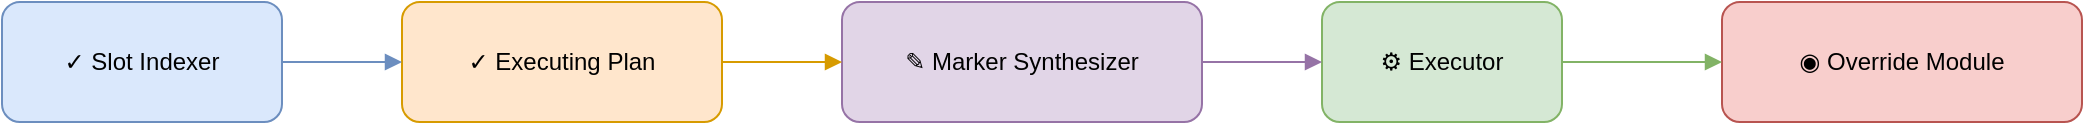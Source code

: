 <mxfile>
  <diagram id="flow1" name="Page-1">
    <mxGraphModel dx="800" dy="600" grid="1" gridSize="10" guides="1" tooltips="1" connect="1" arrows="1" fold="1" page="1" pageScale="1" pageWidth="827" pageHeight="1169" math="0" shadow="0">
      <root>
        <mxCell id="0"/>
        <mxCell id="1" parent="0"/>

        <!-- Slot Indexer -->
        <mxCell id="2" value="✓ Slot Indexer" style="rounded=1;whiteSpace=wrap;html=1;fillColor=#dae8fc;strokeColor=#6c8ebf;" vertex="1" parent="1">
          <mxGeometry x="60" y="120" width="140" height="60" as="geometry"/>
        </mxCell>

        <!-- Executing Plan -->
        <mxCell id="3" value="✓ Executing Plan" style="rounded=1;whiteSpace=wrap;html=1;fillColor=#ffe6cc;strokeColor=#d79b00;" vertex="1" parent="1">
          <mxGeometry x="260" y="120" width="160" height="60" as="geometry"/>
        </mxCell>

        <!-- Marker Synthesizer -->
        <mxCell id="4" value="✎ Marker Synthesizer" style="rounded=1;whiteSpace=wrap;html=1;fillColor=#e1d5e7;strokeColor=#9673a6;" vertex="1" parent="1">
          <mxGeometry x="480" y="120" width="180" height="60" as="geometry"/>
        </mxCell>

        <!-- Executor -->
        <mxCell id="5" value="⚙ Executor" style="rounded=1;whiteSpace=wrap;html=1;fillColor=#d5e8d4;strokeColor=#82b366;" vertex="1" parent="1">
          <mxGeometry x="720" y="120" width="120" height="60" as="geometry"/>
        </mxCell>

        <!-- Override Module -->
        <mxCell id="6" value="◉ Override Module" style="rounded=1;whiteSpace=wrap;html=1;fillColor=#f8cecc;strokeColor=#b85450;" vertex="1" parent="1">
          <mxGeometry x="920" y="120" width="180" height="60" as="geometry"/>
        </mxCell>

        <!-- Connectors -->
        <mxCell id="7" style="endArrow=block;html=1;strokeColor=#6c8ebf;" edge="1" parent="1" source="2" target="3">
          <mxGeometry relative="1" as="geometry"/>
        </mxCell>

        <mxCell id="8" style="endArrow=block;html=1;strokeColor=#d79b00;" edge="1" parent="1" source="3" target="4">
          <mxGeometry relative="1" as="geometry"/>
        </mxCell>

        <mxCell id="9" style="endArrow=block;html=1;strokeColor=#9673a6;" edge="1" parent="1" source="4" target="5">
          <mxGeometry relative="1" as="geometry"/>
        </mxCell>

        <mxCell id="10" style="endArrow=block;html=1;strokeColor=#82b366;" edge="1" parent="1" source="5" target="6">
          <mxGeometry relative="1" as="geometry"/>
        </mxCell>

      </root>
    </mxGraphModel>
  </diagram>
</mxfile>